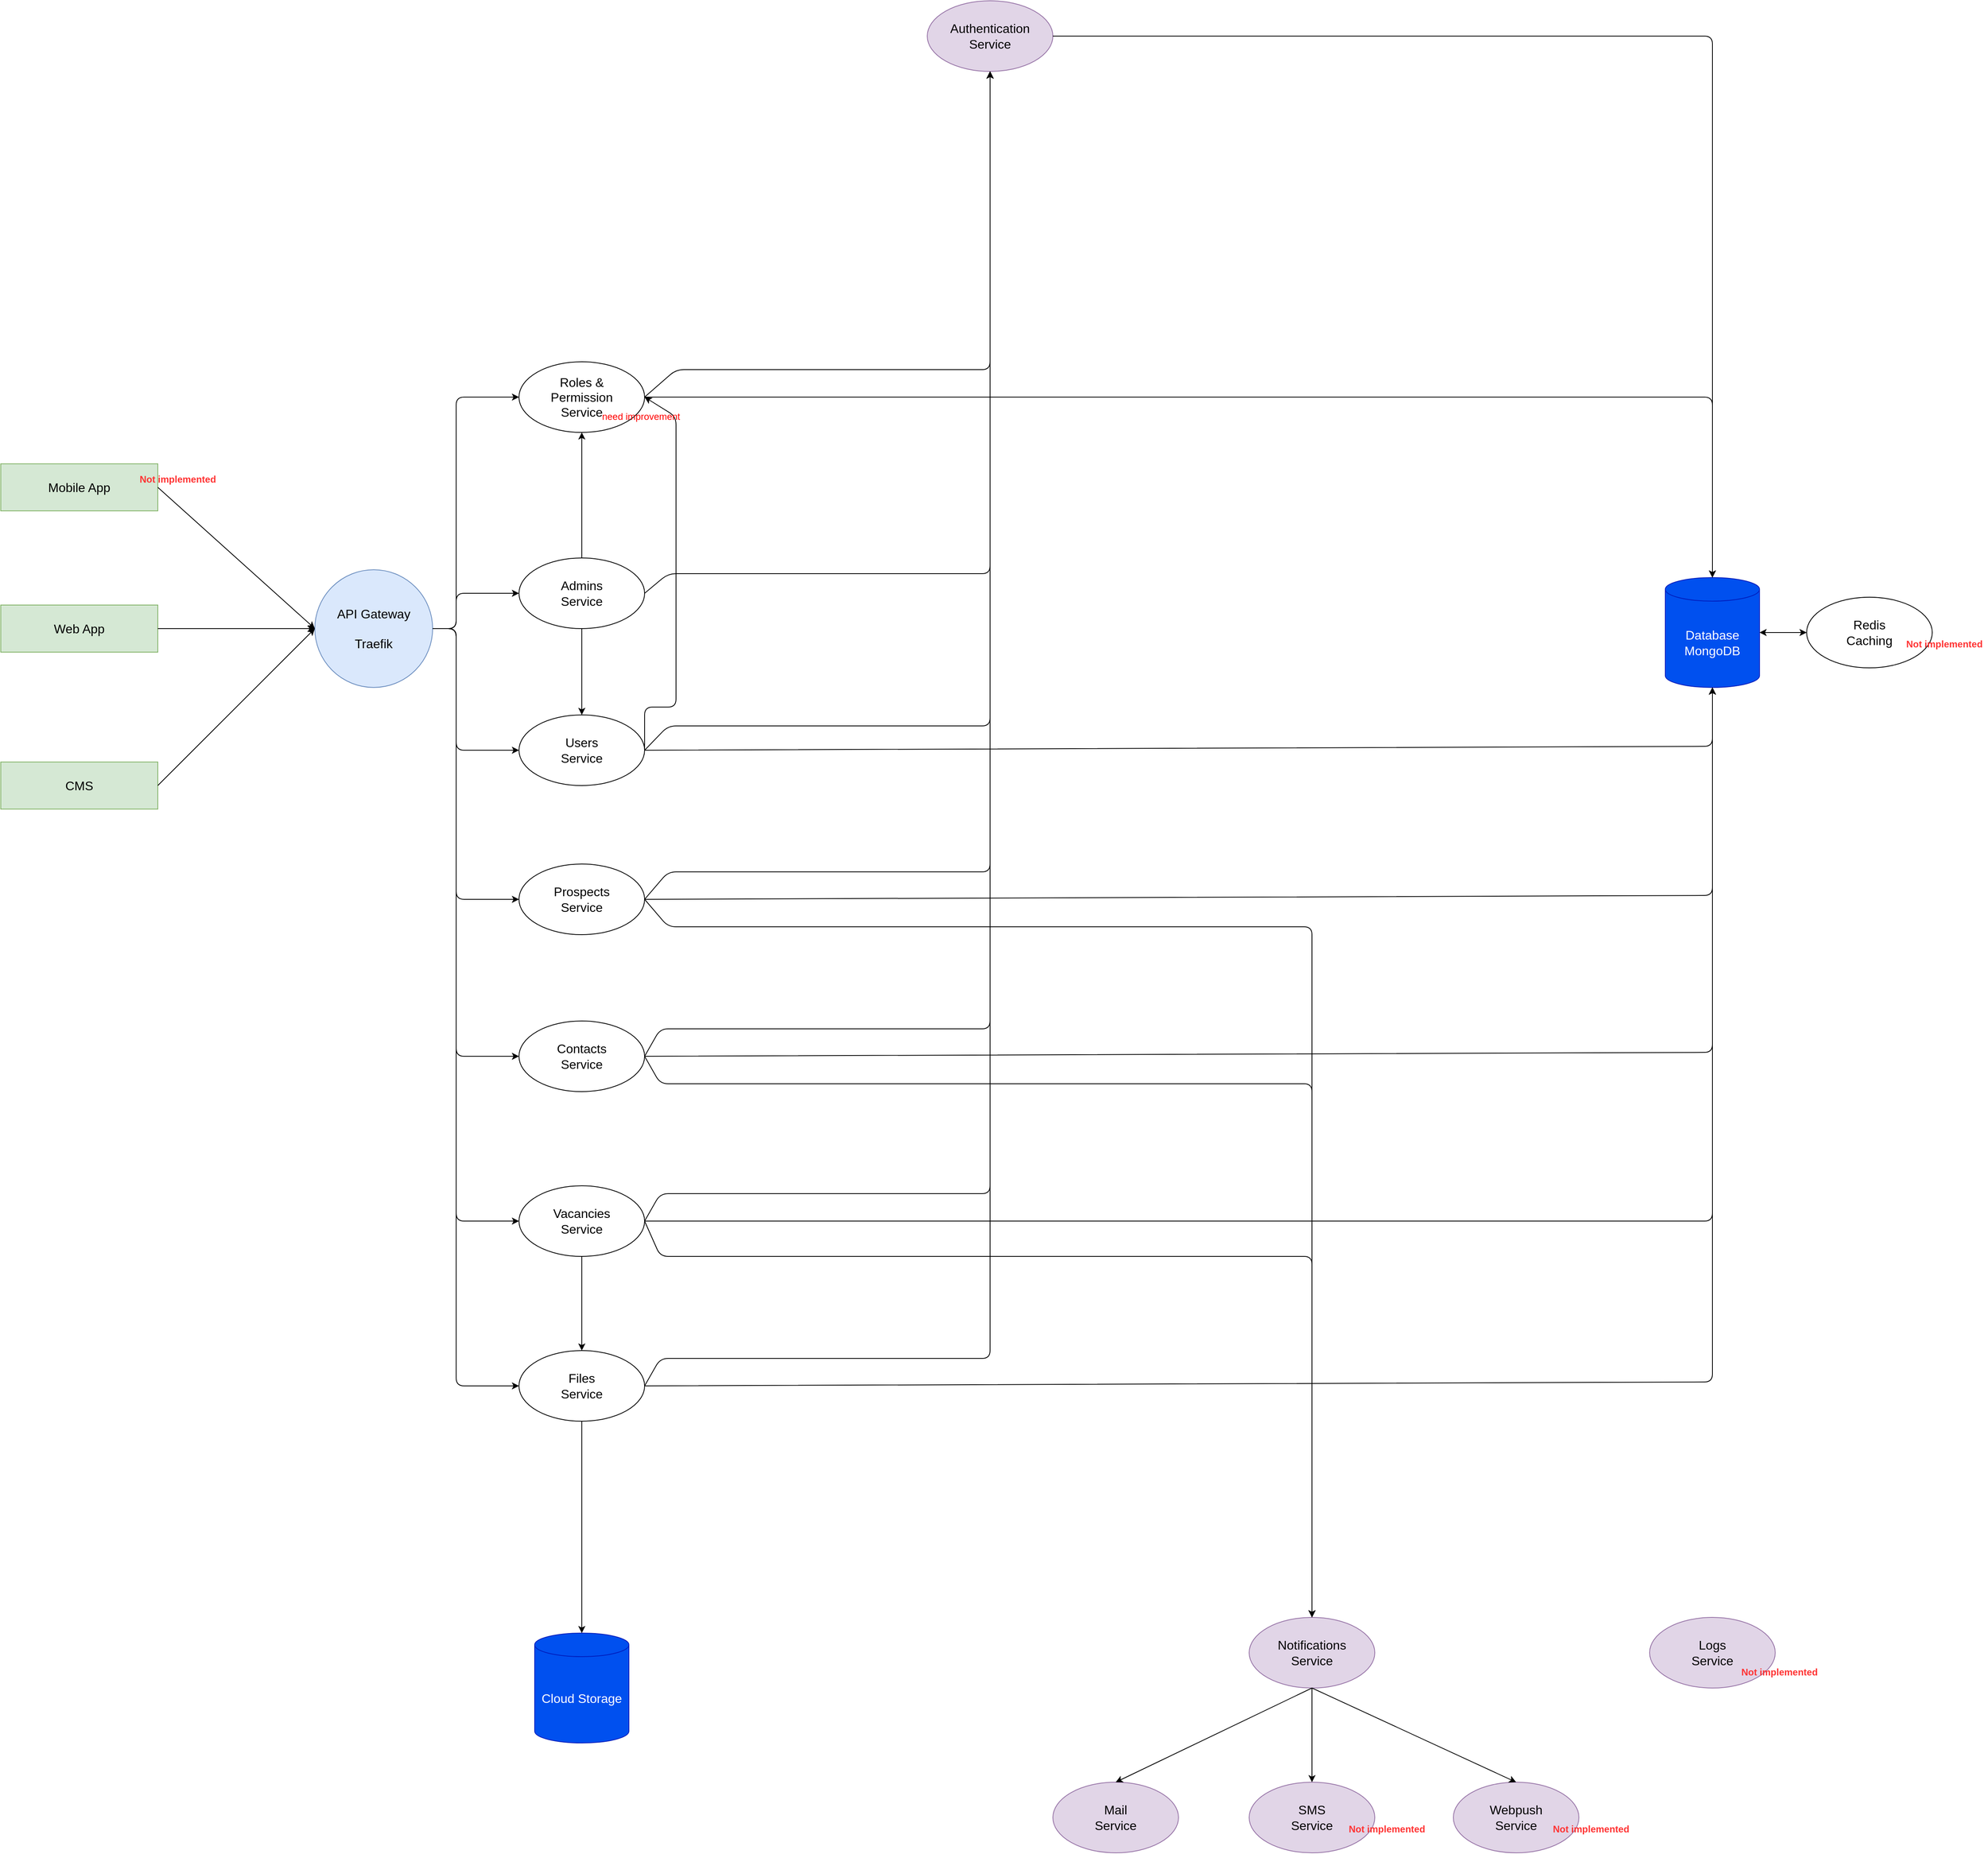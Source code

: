 <mxfile version="14.4.3" type="github">
  <diagram id="5n-Q9Km4UJieLNkVHSz2" name="Page-1">
    <mxGraphModel dx="2480" dy="1314" grid="1" gridSize="10" guides="1" tooltips="1" connect="1" arrows="1" fold="1" page="1" pageScale="1" pageWidth="3300" pageHeight="2339" math="0" shadow="0">
      <root>
        <mxCell id="0" />
        <mxCell id="1" parent="0" />
        <mxCell id="XPhgFUxSdgJl5mHS8CTc-155" value="&lt;font style=&quot;font-size: 16px;&quot;&gt;Web App&lt;/font&gt;" style="rounded=0;whiteSpace=wrap;html=1;fillColor=#d5e8d4;strokeColor=#82b366;fontSize=16;" parent="1" vertex="1">
          <mxGeometry x="100" y="930" width="200" height="60" as="geometry" />
        </mxCell>
        <mxCell id="XPhgFUxSdgJl5mHS8CTc-156" value="&lt;font style=&quot;font-size: 16px;&quot;&gt;CMS&lt;/font&gt;" style="rounded=0;whiteSpace=wrap;html=1;fillColor=#d5e8d4;strokeColor=#82b366;fontSize=16;" parent="1" vertex="1">
          <mxGeometry x="100" y="1130" width="200" height="60" as="geometry" />
        </mxCell>
        <mxCell id="XPhgFUxSdgJl5mHS8CTc-159" value="&lt;font style=&quot;font-size: 16px;&quot;&gt;API Gateway&lt;br style=&quot;font-size: 16px;&quot;&gt;&lt;br style=&quot;font-size: 16px;&quot;&gt;Traefik&lt;/font&gt;" style="ellipse;whiteSpace=wrap;html=1;aspect=fixed;fillColor=#dae8fc;strokeColor=#6c8ebf;fontSize=16;" parent="1" vertex="1">
          <mxGeometry x="500" y="885" width="150" height="150" as="geometry" />
        </mxCell>
        <mxCell id="XPhgFUxSdgJl5mHS8CTc-161" value="" style="endArrow=classic;startArrow=none;html=1;exitX=1;exitY=0.5;exitDx=0;exitDy=0;entryX=0;entryY=0.5;entryDx=0;entryDy=0;fontSize=16;startFill=0;" parent="1" source="XPhgFUxSdgJl5mHS8CTc-156" target="XPhgFUxSdgJl5mHS8CTc-159" edge="1">
          <mxGeometry width="50" height="50" relative="1" as="geometry">
            <mxPoint x="600" y="1110" as="sourcePoint" />
            <mxPoint x="650" y="1060" as="targetPoint" />
          </mxGeometry>
        </mxCell>
        <mxCell id="XPhgFUxSdgJl5mHS8CTc-162" value="" style="endArrow=classic;startArrow=none;html=1;exitX=1;exitY=0.5;exitDx=0;exitDy=0;entryX=0;entryY=0.5;entryDx=0;entryDy=0;fontSize=16;startFill=0;" parent="1" source="XPhgFUxSdgJl5mHS8CTc-155" target="XPhgFUxSdgJl5mHS8CTc-159" edge="1">
          <mxGeometry width="50" height="50" relative="1" as="geometry">
            <mxPoint x="600" y="1110" as="sourcePoint" />
            <mxPoint x="530" y="920" as="targetPoint" />
          </mxGeometry>
        </mxCell>
        <mxCell id="XPhgFUxSdgJl5mHS8CTc-163" value="&lt;font style=&quot;font-size: 16px;&quot;&gt;Database&lt;br style=&quot;font-size: 16px;&quot;&gt;MongoDB&lt;/font&gt;" style="shape=cylinder3;whiteSpace=wrap;html=1;boundedLbl=1;backgroundOutline=1;size=15;fillColor=#0050ef;strokeColor=#001DBC;fontColor=#ffffff;fontSize=16;" parent="1" vertex="1">
          <mxGeometry x="2220" y="895" width="120" height="140" as="geometry" />
        </mxCell>
        <mxCell id="XPhgFUxSdgJl5mHS8CTc-166" value="&lt;font style=&quot;font-size: 16px;&quot;&gt;Authentication&lt;br style=&quot;font-size: 16px;&quot;&gt;Service&lt;/font&gt;" style="ellipse;whiteSpace=wrap;html=1;fillColor=#e1d5e7;strokeColor=#9673a6;fontSize=16;" parent="1" vertex="1">
          <mxGeometry x="1280" y="160" width="160" height="90" as="geometry" />
        </mxCell>
        <mxCell id="XPhgFUxSdgJl5mHS8CTc-167" value="&lt;font style=&quot;font-size: 16px;&quot;&gt;Prospects&lt;br style=&quot;font-size: 16px;&quot;&gt;Service&lt;/font&gt;" style="ellipse;whiteSpace=wrap;html=1;fontSize=16;" parent="1" vertex="1">
          <mxGeometry x="760" y="1260" width="160" height="90" as="geometry" />
        </mxCell>
        <mxCell id="XPhgFUxSdgJl5mHS8CTc-168" value="" style="endArrow=classic;startArrow=none;html=1;entryX=0;entryY=0.5;entryDx=0;entryDy=0;exitX=1;exitY=0.5;exitDx=0;exitDy=0;fontSize=16;startFill=0;" parent="1" source="XPhgFUxSdgJl5mHS8CTc-159" target="XPhgFUxSdgJl5mHS8CTc-167" edge="1">
          <mxGeometry width="50" height="50" relative="1" as="geometry">
            <mxPoint x="650" y="1270" as="sourcePoint" />
            <mxPoint x="700" y="1220" as="targetPoint" />
            <Array as="points">
              <mxPoint x="680" y="960" />
              <mxPoint x="680" y="1305" />
            </Array>
          </mxGeometry>
        </mxCell>
        <mxCell id="XPhgFUxSdgJl5mHS8CTc-170" value="" style="endArrow=classic;startArrow=none;html=1;exitX=1;exitY=0.5;exitDx=0;exitDy=0;entryX=0.5;entryY=1;entryDx=0;entryDy=0;fontSize=16;startFill=0;" parent="1" source="XPhgFUxSdgJl5mHS8CTc-167" target="XPhgFUxSdgJl5mHS8CTc-166" edge="1">
          <mxGeometry width="50" height="50" relative="1" as="geometry">
            <mxPoint x="1190" y="980" as="sourcePoint" />
            <mxPoint x="1240" y="930" as="targetPoint" />
            <Array as="points">
              <mxPoint x="950" y="1270" />
              <mxPoint x="1360" y="1270" />
            </Array>
          </mxGeometry>
        </mxCell>
        <mxCell id="XPhgFUxSdgJl5mHS8CTc-171" value="" style="endArrow=classic;startArrow=none;html=1;exitX=1;exitY=0.5;exitDx=0;exitDy=0;entryX=0.5;entryY=1;entryDx=0;entryDy=0;entryPerimeter=0;fontSize=16;startFill=0;" parent="1" source="XPhgFUxSdgJl5mHS8CTc-167" target="XPhgFUxSdgJl5mHS8CTc-163" edge="1">
          <mxGeometry width="50" height="50" relative="1" as="geometry">
            <mxPoint x="1210" y="1000" as="sourcePoint" />
            <mxPoint x="1260" y="950" as="targetPoint" />
            <Array as="points">
              <mxPoint x="2280" y="1300" />
            </Array>
          </mxGeometry>
        </mxCell>
        <mxCell id="XPhgFUxSdgJl5mHS8CTc-173" value="&lt;font style=&quot;font-size: 16px;&quot;&gt;Notifications&lt;br style=&quot;font-size: 16px;&quot;&gt;Service&lt;/font&gt;" style="ellipse;whiteSpace=wrap;html=1;fillColor=#e1d5e7;strokeColor=#9673a6;fontSize=16;" parent="1" vertex="1">
          <mxGeometry x="1690" y="2220" width="160" height="90" as="geometry" />
        </mxCell>
        <mxCell id="XPhgFUxSdgJl5mHS8CTc-174" value="" style="endArrow=classic;html=1;exitX=1;exitY=0.5;exitDx=0;exitDy=0;entryX=0.5;entryY=0;entryDx=0;entryDy=0;fontSize=16;" parent="1" source="XPhgFUxSdgJl5mHS8CTc-167" target="XPhgFUxSdgJl5mHS8CTc-173" edge="1">
          <mxGeometry width="50" height="50" relative="1" as="geometry">
            <mxPoint x="1040" y="1410" as="sourcePoint" />
            <mxPoint x="1090" y="1360" as="targetPoint" />
            <Array as="points">
              <mxPoint x="950" y="1340" />
              <mxPoint x="1770" y="1340" />
            </Array>
          </mxGeometry>
        </mxCell>
        <mxCell id="XPhgFUxSdgJl5mHS8CTc-175" value="&lt;font style=&quot;font-size: 16px;&quot;&gt;Mail&lt;br style=&quot;font-size: 16px;&quot;&gt;Service&lt;/font&gt;" style="ellipse;whiteSpace=wrap;html=1;fillColor=#e1d5e7;strokeColor=#9673a6;fontSize=16;" parent="1" vertex="1">
          <mxGeometry x="1440" y="2430" width="160" height="90" as="geometry" />
        </mxCell>
        <mxCell id="XPhgFUxSdgJl5mHS8CTc-176" value="&lt;font style=&quot;font-size: 16px;&quot;&gt;SMS&lt;br style=&quot;font-size: 16px;&quot;&gt;Service&lt;/font&gt;" style="ellipse;whiteSpace=wrap;html=1;fillColor=#e1d5e7;strokeColor=#9673a6;fontSize=16;" parent="1" vertex="1">
          <mxGeometry x="1690" y="2430" width="160" height="90" as="geometry" />
        </mxCell>
        <mxCell id="XPhgFUxSdgJl5mHS8CTc-177" value="&lt;font style=&quot;font-size: 16px;&quot;&gt;Webpush&lt;br style=&quot;font-size: 16px;&quot;&gt;Service&lt;/font&gt;" style="ellipse;whiteSpace=wrap;html=1;fillColor=#e1d5e7;strokeColor=#9673a6;fontSize=16;" parent="1" vertex="1">
          <mxGeometry x="1950" y="2430" width="160" height="90" as="geometry" />
        </mxCell>
        <mxCell id="XPhgFUxSdgJl5mHS8CTc-178" value="" style="endArrow=classic;html=1;exitX=0.5;exitY=1;exitDx=0;exitDy=0;entryX=0.5;entryY=0;entryDx=0;entryDy=0;fontSize=16;" parent="1" source="XPhgFUxSdgJl5mHS8CTc-173" target="XPhgFUxSdgJl5mHS8CTc-175" edge="1">
          <mxGeometry width="50" height="50" relative="1" as="geometry">
            <mxPoint x="1190" y="2160" as="sourcePoint" />
            <mxPoint x="1240" y="2110" as="targetPoint" />
          </mxGeometry>
        </mxCell>
        <mxCell id="XPhgFUxSdgJl5mHS8CTc-179" value="" style="endArrow=classic;html=1;entryX=0.5;entryY=0;entryDx=0;entryDy=0;exitX=0.5;exitY=1;exitDx=0;exitDy=0;fontSize=16;" parent="1" source="XPhgFUxSdgJl5mHS8CTc-173" target="XPhgFUxSdgJl5mHS8CTc-176" edge="1">
          <mxGeometry width="50" height="50" relative="1" as="geometry">
            <mxPoint x="1560" y="2170" as="sourcePoint" />
            <mxPoint x="1110" y="2210" as="targetPoint" />
          </mxGeometry>
        </mxCell>
        <mxCell id="XPhgFUxSdgJl5mHS8CTc-180" value="" style="endArrow=classic;html=1;exitX=0.5;exitY=1;exitDx=0;exitDy=0;entryX=0.5;entryY=0;entryDx=0;entryDy=0;fontSize=16;" parent="1" source="XPhgFUxSdgJl5mHS8CTc-173" target="XPhgFUxSdgJl5mHS8CTc-177" edge="1">
          <mxGeometry width="50" height="50" relative="1" as="geometry">
            <mxPoint x="1630" y="2160" as="sourcePoint" />
            <mxPoint x="1680" y="2110" as="targetPoint" />
          </mxGeometry>
        </mxCell>
        <mxCell id="XPhgFUxSdgJl5mHS8CTc-182" value="&lt;font style=&quot;font-size: 16px;&quot;&gt;Contacts&lt;br style=&quot;font-size: 16px;&quot;&gt;Service&lt;/font&gt;" style="ellipse;whiteSpace=wrap;html=1;fontSize=16;" parent="1" vertex="1">
          <mxGeometry x="760" y="1460" width="160" height="90" as="geometry" />
        </mxCell>
        <mxCell id="XPhgFUxSdgJl5mHS8CTc-183" value="&lt;font style=&quot;font-size: 16px;&quot;&gt;Mobile App&lt;br style=&quot;font-size: 16px;&quot;&gt;&lt;/font&gt;" style="rounded=0;whiteSpace=wrap;html=1;fillColor=#d5e8d4;strokeColor=#82b366;fontSize=16;" parent="1" vertex="1">
          <mxGeometry x="100" y="750" width="200" height="60" as="geometry" />
        </mxCell>
        <mxCell id="XPhgFUxSdgJl5mHS8CTc-184" value="" style="endArrow=classic;startArrow=none;html=1;exitX=1;exitY=0.5;exitDx=0;exitDy=0;entryX=0;entryY=0.5;entryDx=0;entryDy=0;fontSize=16;startFill=0;" parent="1" source="XPhgFUxSdgJl5mHS8CTc-183" target="XPhgFUxSdgJl5mHS8CTc-159" edge="1">
          <mxGeometry width="50" height="50" relative="1" as="geometry">
            <mxPoint x="790" y="1050" as="sourcePoint" />
            <mxPoint x="500" y="960" as="targetPoint" />
          </mxGeometry>
        </mxCell>
        <mxCell id="XPhgFUxSdgJl5mHS8CTc-190" value="" style="endArrow=classic;startArrow=none;html=1;entryX=0;entryY=0.5;entryDx=0;entryDy=0;exitX=1;exitY=0.5;exitDx=0;exitDy=0;fontSize=16;startFill=0;" parent="1" source="XPhgFUxSdgJl5mHS8CTc-159" target="XPhgFUxSdgJl5mHS8CTc-182" edge="1">
          <mxGeometry width="50" height="50" relative="1" as="geometry">
            <mxPoint x="660" y="970" as="sourcePoint" />
            <mxPoint x="1090" y="1150" as="targetPoint" />
            <Array as="points">
              <mxPoint x="680" y="960" />
              <mxPoint x="680" y="1505" />
            </Array>
          </mxGeometry>
        </mxCell>
        <mxCell id="XPhgFUxSdgJl5mHS8CTc-191" value="" style="endArrow=classic;startArrow=none;html=1;exitX=1;exitY=0.5;exitDx=0;exitDy=0;entryX=0.5;entryY=1;entryDx=0;entryDy=0;entryPerimeter=0;fontSize=16;startFill=0;" parent="1" source="XPhgFUxSdgJl5mHS8CTc-182" target="XPhgFUxSdgJl5mHS8CTc-163" edge="1">
          <mxGeometry width="50" height="50" relative="1" as="geometry">
            <mxPoint x="940" y="1160" as="sourcePoint" />
            <mxPoint x="990" y="1110" as="targetPoint" />
            <Array as="points">
              <mxPoint x="2280" y="1500" />
            </Array>
          </mxGeometry>
        </mxCell>
        <mxCell id="XPhgFUxSdgJl5mHS8CTc-192" value="" style="endArrow=classic;startArrow=none;html=1;entryX=0.5;entryY=1;entryDx=0;entryDy=0;exitX=1;exitY=0.5;exitDx=0;exitDy=0;fontSize=16;startFill=0;" parent="1" source="XPhgFUxSdgJl5mHS8CTc-182" target="XPhgFUxSdgJl5mHS8CTc-166" edge="1">
          <mxGeometry width="50" height="50" relative="1" as="geometry">
            <mxPoint x="330" y="1340" as="sourcePoint" />
            <mxPoint x="980" y="810" as="targetPoint" />
            <Array as="points">
              <mxPoint x="940" y="1470" />
              <mxPoint x="1360" y="1470" />
            </Array>
          </mxGeometry>
        </mxCell>
        <mxCell id="XPhgFUxSdgJl5mHS8CTc-193" value="" style="endArrow=classic;html=1;exitX=1;exitY=0.5;exitDx=0;exitDy=0;entryX=0.5;entryY=0;entryDx=0;entryDy=0;fontSize=16;" parent="1" source="XPhgFUxSdgJl5mHS8CTc-182" target="XPhgFUxSdgJl5mHS8CTc-173" edge="1">
          <mxGeometry width="50" height="50" relative="1" as="geometry">
            <mxPoint x="1040" y="1260" as="sourcePoint" />
            <mxPoint x="1090" y="1210" as="targetPoint" />
            <Array as="points">
              <mxPoint x="940" y="1540" />
              <mxPoint x="1770" y="1540" />
            </Array>
          </mxGeometry>
        </mxCell>
        <mxCell id="nYNfWfQpq2BYYP_-CXCS-1" value="&lt;font style=&quot;font-size: 16px&quot;&gt;Roles &amp;amp;&lt;br&gt;Permission&lt;br style=&quot;font-size: 16px&quot;&gt;Service&lt;/font&gt;" style="ellipse;whiteSpace=wrap;html=1;fontSize=16;" parent="1" vertex="1">
          <mxGeometry x="760" y="620" width="160" height="90" as="geometry" />
        </mxCell>
        <mxCell id="o5t345xqh6htoi6Q9Kq--1" value="&lt;font style=&quot;font-size: 16px&quot;&gt;Admins&lt;br style=&quot;font-size: 16px&quot;&gt;Service&lt;/font&gt;" style="ellipse;whiteSpace=wrap;html=1;fontSize=16;" parent="1" vertex="1">
          <mxGeometry x="760" y="870" width="160" height="90" as="geometry" />
        </mxCell>
        <mxCell id="o5t345xqh6htoi6Q9Kq--2" value="&lt;font style=&quot;font-size: 16px&quot;&gt;Users&lt;br style=&quot;font-size: 16px&quot;&gt;Service&lt;/font&gt;" style="ellipse;whiteSpace=wrap;html=1;fontSize=16;" parent="1" vertex="1">
          <mxGeometry x="760" y="1070" width="160" height="90" as="geometry" />
        </mxCell>
        <mxCell id="o5t345xqh6htoi6Q9Kq--4" value="" style="endArrow=classic;html=1;exitX=0.5;exitY=1;exitDx=0;exitDy=0;entryX=0.5;entryY=0;entryDx=0;entryDy=0;" parent="1" source="o5t345xqh6htoi6Q9Kq--1" target="o5t345xqh6htoi6Q9Kq--2" edge="1">
          <mxGeometry width="50" height="50" relative="1" as="geometry">
            <mxPoint x="1420" y="1190" as="sourcePoint" />
            <mxPoint x="1470" y="1140" as="targetPoint" />
          </mxGeometry>
        </mxCell>
        <mxCell id="o5t345xqh6htoi6Q9Kq--5" value="" style="endArrow=classic;startArrow=none;html=1;entryX=0.5;entryY=1;entryDx=0;entryDy=0;entryPerimeter=0;exitX=1;exitY=0.5;exitDx=0;exitDy=0;startFill=0;" parent="1" source="o5t345xqh6htoi6Q9Kq--2" target="XPhgFUxSdgJl5mHS8CTc-163" edge="1">
          <mxGeometry width="50" height="50" relative="1" as="geometry">
            <mxPoint x="1880" y="1310" as="sourcePoint" />
            <mxPoint x="1470" y="1140" as="targetPoint" />
            <Array as="points">
              <mxPoint x="2280" y="1110" />
            </Array>
          </mxGeometry>
        </mxCell>
        <mxCell id="o5t345xqh6htoi6Q9Kq--6" value="" style="endArrow=classic;startArrow=none;html=1;exitX=1;exitY=0.5;exitDx=0;exitDy=0;entryX=0;entryY=0.5;entryDx=0;entryDy=0;startFill=0;" parent="1" source="XPhgFUxSdgJl5mHS8CTc-159" target="o5t345xqh6htoi6Q9Kq--1" edge="1">
          <mxGeometry width="50" height="50" relative="1" as="geometry">
            <mxPoint x="1460" y="1160" as="sourcePoint" />
            <mxPoint x="1510" y="1110" as="targetPoint" />
            <Array as="points">
              <mxPoint x="680" y="960" />
              <mxPoint x="680" y="915" />
            </Array>
          </mxGeometry>
        </mxCell>
        <mxCell id="o5t345xqh6htoi6Q9Kq--8" value="" style="endArrow=classic;startArrow=none;html=1;exitX=1;exitY=0.5;exitDx=0;exitDy=0;entryX=0;entryY=0.5;entryDx=0;entryDy=0;startFill=0;" parent="1" source="XPhgFUxSdgJl5mHS8CTc-159" target="o5t345xqh6htoi6Q9Kq--2" edge="1">
          <mxGeometry width="50" height="50" relative="1" as="geometry">
            <mxPoint x="1030" y="1170" as="sourcePoint" />
            <mxPoint x="1080" y="1120" as="targetPoint" />
            <Array as="points">
              <mxPoint x="680" y="960" />
              <mxPoint x="680" y="1115" />
            </Array>
          </mxGeometry>
        </mxCell>
        <mxCell id="o5t345xqh6htoi6Q9Kq--13" value="&lt;b&gt;&lt;font color=&quot;#ff3333&quot;&gt;Not implemented&lt;/font&gt;&lt;/b&gt;" style="text;html=1;align=center;verticalAlign=middle;resizable=0;points=[];autosize=1;" parent="1" vertex="1">
          <mxGeometry x="1810" y="2480" width="110" height="20" as="geometry" />
        </mxCell>
        <mxCell id="o5t345xqh6htoi6Q9Kq--14" value="&lt;b&gt;&lt;font color=&quot;#ff3333&quot;&gt;Not implemented&lt;/font&gt;&lt;/b&gt;" style="text;html=1;align=center;verticalAlign=middle;resizable=0;points=[];autosize=1;" parent="1" vertex="1">
          <mxGeometry x="2070" y="2480" width="110" height="20" as="geometry" />
        </mxCell>
        <mxCell id="o5t345xqh6htoi6Q9Kq--16" value="&lt;b&gt;&lt;font color=&quot;#ff3333&quot;&gt;Not implemented&lt;/font&gt;&lt;/b&gt;" style="text;html=1;align=center;verticalAlign=middle;resizable=0;points=[];autosize=1;" parent="1" vertex="1">
          <mxGeometry x="270" y="760" width="110" height="20" as="geometry" />
        </mxCell>
        <mxCell id="o5t345xqh6htoi6Q9Kq--19" value="Redis&lt;br&gt;Caching" style="ellipse;whiteSpace=wrap;html=1;fontSize=16;" parent="1" vertex="1">
          <mxGeometry x="2400" y="920" width="160" height="90" as="geometry" />
        </mxCell>
        <mxCell id="o5t345xqh6htoi6Q9Kq--20" value="" style="endArrow=classic;startArrow=classic;html=1;exitX=1;exitY=0.5;exitDx=0;exitDy=0;exitPerimeter=0;entryX=0;entryY=0.5;entryDx=0;entryDy=0;" parent="1" source="XPhgFUxSdgJl5mHS8CTc-163" target="o5t345xqh6htoi6Q9Kq--19" edge="1">
          <mxGeometry width="50" height="50" relative="1" as="geometry">
            <mxPoint x="2520" y="950" as="sourcePoint" />
            <mxPoint x="2570" y="900" as="targetPoint" />
          </mxGeometry>
        </mxCell>
        <mxCell id="o5t345xqh6htoi6Q9Kq--21" value="&lt;b&gt;&lt;font color=&quot;#ff3333&quot;&gt;Not implemented&lt;/font&gt;&lt;/b&gt;" style="text;html=1;align=center;verticalAlign=middle;resizable=0;points=[];autosize=1;" parent="1" vertex="1">
          <mxGeometry x="2520" y="970" width="110" height="20" as="geometry" />
        </mxCell>
        <mxCell id="BdWQ3dxMOT-940gH8wM--1" value="" style="endArrow=classic;startArrow=none;html=1;startFill=0;exitX=0.5;exitY=0;exitDx=0;exitDy=0;" parent="1" source="o5t345xqh6htoi6Q9Kq--1" edge="1">
          <mxGeometry width="50" height="50" relative="1" as="geometry">
            <mxPoint x="920" y="910" as="sourcePoint" />
            <mxPoint x="840" y="710" as="targetPoint" />
            <Array as="points">
              <mxPoint x="840" y="770" />
            </Array>
          </mxGeometry>
        </mxCell>
        <mxCell id="BdWQ3dxMOT-940gH8wM--2" value="" style="endArrow=classic;startArrow=none;html=1;exitX=1;exitY=0.5;exitDx=0;exitDy=0;startFill=0;entryX=1;entryY=0.5;entryDx=0;entryDy=0;" parent="1" source="o5t345xqh6htoi6Q9Kq--2" target="nYNfWfQpq2BYYP_-CXCS-1" edge="1">
          <mxGeometry width="50" height="50" relative="1" as="geometry">
            <mxPoint x="1340" y="730" as="sourcePoint" />
            <mxPoint x="1280" y="310" as="targetPoint" />
            <Array as="points">
              <mxPoint x="920" y="1060" />
              <mxPoint x="960" y="1060" />
              <mxPoint x="960" y="690" />
            </Array>
          </mxGeometry>
        </mxCell>
        <mxCell id="HyhClN3A_PucgApUfUjN-1" value="" style="endArrow=classic;html=1;exitX=1;exitY=0.5;exitDx=0;exitDy=0;entryX=0.5;entryY=1;entryDx=0;entryDy=0;startArrow=none;startFill=0;" parent="1" source="o5t345xqh6htoi6Q9Kq--2" target="XPhgFUxSdgJl5mHS8CTc-166" edge="1">
          <mxGeometry width="50" height="50" relative="1" as="geometry">
            <mxPoint x="1120" y="960" as="sourcePoint" />
            <mxPoint x="1170" y="910" as="targetPoint" />
            <Array as="points">
              <mxPoint x="950" y="1084" />
              <mxPoint x="1360" y="1084" />
            </Array>
          </mxGeometry>
        </mxCell>
        <mxCell id="tQ3KvmpyxeiGOm2Mb360-1" value="" style="endArrow=classic;html=1;exitX=1;exitY=0.5;exitDx=0;exitDy=0;entryX=0.5;entryY=0;entryDx=0;entryDy=0;entryPerimeter=0;" parent="1" source="XPhgFUxSdgJl5mHS8CTc-166" target="XPhgFUxSdgJl5mHS8CTc-163" edge="1">
          <mxGeometry width="50" height="50" relative="1" as="geometry">
            <mxPoint x="1890" y="700" as="sourcePoint" />
            <mxPoint x="1940" y="650" as="targetPoint" />
            <Array as="points">
              <mxPoint x="2280" y="205" />
            </Array>
          </mxGeometry>
        </mxCell>
        <mxCell id="bIBT-U9pfjOBtdSe517i-1" value="" style="endArrow=classic;html=1;exitX=1;exitY=0.5;exitDx=0;exitDy=0;entryX=0.5;entryY=1;entryDx=0;entryDy=0;" parent="1" source="nYNfWfQpq2BYYP_-CXCS-1" target="XPhgFUxSdgJl5mHS8CTc-166" edge="1">
          <mxGeometry width="50" height="50" relative="1" as="geometry">
            <mxPoint x="1450" y="520" as="sourcePoint" />
            <mxPoint x="1300" y="620" as="targetPoint" />
            <Array as="points">
              <mxPoint x="960" y="630" />
              <mxPoint x="1360" y="630" />
            </Array>
          </mxGeometry>
        </mxCell>
        <mxCell id="bIBT-U9pfjOBtdSe517i-2" value="" style="endArrow=classic;html=1;exitX=1;exitY=0.5;exitDx=0;exitDy=0;entryX=0.5;entryY=0;entryDx=0;entryDy=0;entryPerimeter=0;" parent="1" source="nYNfWfQpq2BYYP_-CXCS-1" target="XPhgFUxSdgJl5mHS8CTc-163" edge="1">
          <mxGeometry width="50" height="50" relative="1" as="geometry">
            <mxPoint x="1690" y="600" as="sourcePoint" />
            <mxPoint x="1740" y="550" as="targetPoint" />
            <Array as="points">
              <mxPoint x="2280" y="665" />
            </Array>
          </mxGeometry>
        </mxCell>
        <mxCell id="kFsV82erfkTMYHf6IbA2-1" value="" style="endArrow=classic;html=1;exitX=1;exitY=0.5;exitDx=0;exitDy=0;entryX=0.5;entryY=1;entryDx=0;entryDy=0;" parent="1" source="o5t345xqh6htoi6Q9Kq--1" target="XPhgFUxSdgJl5mHS8CTc-166" edge="1">
          <mxGeometry width="50" height="50" relative="1" as="geometry">
            <mxPoint x="1420" y="980" as="sourcePoint" />
            <mxPoint x="1470" y="930" as="targetPoint" />
            <Array as="points">
              <mxPoint x="950" y="890" />
              <mxPoint x="1050" y="890" />
              <mxPoint x="1360" y="890" />
            </Array>
          </mxGeometry>
        </mxCell>
        <mxCell id="g_RRyhpu5wVXLo7TT_2d-1" value="&lt;font style=&quot;font-size: 16px&quot;&gt;Logs&lt;br style=&quot;font-size: 16px&quot;&gt;Service&lt;/font&gt;" style="ellipse;whiteSpace=wrap;html=1;fillColor=#e1d5e7;strokeColor=#9673a6;fontSize=16;" parent="1" vertex="1">
          <mxGeometry x="2200" y="2220" width="160" height="90" as="geometry" />
        </mxCell>
        <mxCell id="g_RRyhpu5wVXLo7TT_2d-2" value="&lt;b&gt;&lt;font color=&quot;#ff3333&quot;&gt;Not implemented&lt;/font&gt;&lt;/b&gt;" style="text;html=1;align=center;verticalAlign=middle;resizable=0;points=[];autosize=1;" parent="1" vertex="1">
          <mxGeometry x="2310" y="2280" width="110" height="20" as="geometry" />
        </mxCell>
        <mxCell id="Y88JBLWLOa9Egrb2abIy-1" value="&lt;font color=&quot;#ff0000&quot;&gt;need improvement&lt;/font&gt;" style="text;html=1;align=center;verticalAlign=middle;resizable=0;points=[];autosize=1;" parent="1" vertex="1">
          <mxGeometry x="860" y="680" width="110" height="20" as="geometry" />
        </mxCell>
        <mxCell id="viHQmFYoZ_EekoUSks6P-1" value="" style="endArrow=classic;html=1;exitX=1;exitY=0.5;exitDx=0;exitDy=0;entryX=0;entryY=0.5;entryDx=0;entryDy=0;" parent="1" source="XPhgFUxSdgJl5mHS8CTc-159" target="nYNfWfQpq2BYYP_-CXCS-1" edge="1">
          <mxGeometry width="50" height="50" relative="1" as="geometry">
            <mxPoint x="1060" y="890" as="sourcePoint" />
            <mxPoint x="1110" y="840" as="targetPoint" />
            <Array as="points">
              <mxPoint x="680" y="960" />
              <mxPoint x="680" y="665" />
            </Array>
          </mxGeometry>
        </mxCell>
        <mxCell id="vNHtID1zLXJtWvmVe05r-1" value="Vacancies&lt;br&gt;Service" style="ellipse;whiteSpace=wrap;html=1;fontSize=16;" vertex="1" parent="1">
          <mxGeometry x="760" y="1670" width="160" height="90" as="geometry" />
        </mxCell>
        <mxCell id="vNHtID1zLXJtWvmVe05r-2" value="" style="endArrow=classic;startArrow=none;html=1;entryX=0;entryY=0.5;entryDx=0;entryDy=0;exitX=1;exitY=0.5;exitDx=0;exitDy=0;fontSize=16;startFill=0;" edge="1" parent="1" source="XPhgFUxSdgJl5mHS8CTc-159" target="vNHtID1zLXJtWvmVe05r-1">
          <mxGeometry width="50" height="50" relative="1" as="geometry">
            <mxPoint x="660" y="970" as="sourcePoint" />
            <mxPoint x="770" y="1515" as="targetPoint" />
            <Array as="points">
              <mxPoint x="680" y="960" />
              <mxPoint x="680" y="1715" />
            </Array>
          </mxGeometry>
        </mxCell>
        <mxCell id="vNHtID1zLXJtWvmVe05r-3" value="" style="endArrow=classic;startArrow=none;html=1;exitX=1;exitY=0.5;exitDx=0;exitDy=0;fontSize=16;startFill=0;entryX=0.5;entryY=1;entryDx=0;entryDy=0;entryPerimeter=0;" edge="1" parent="1" source="vNHtID1zLXJtWvmVe05r-1" target="XPhgFUxSdgJl5mHS8CTc-163">
          <mxGeometry width="50" height="50" relative="1" as="geometry">
            <mxPoint x="930" y="1515" as="sourcePoint" />
            <mxPoint x="2290" y="1030" as="targetPoint" />
            <Array as="points">
              <mxPoint x="2280" y="1715" />
            </Array>
          </mxGeometry>
        </mxCell>
        <mxCell id="vNHtID1zLXJtWvmVe05r-4" value="" style="endArrow=classic;startArrow=none;html=1;entryX=0.5;entryY=1;entryDx=0;entryDy=0;fontSize=16;startFill=0;exitX=1;exitY=0.5;exitDx=0;exitDy=0;" edge="1" parent="1" source="vNHtID1zLXJtWvmVe05r-1" target="XPhgFUxSdgJl5mHS8CTc-166">
          <mxGeometry width="50" height="50" relative="1" as="geometry">
            <mxPoint x="921" y="1715" as="sourcePoint" />
            <mxPoint x="1370" y="260" as="targetPoint" />
            <Array as="points">
              <mxPoint x="940" y="1680" />
              <mxPoint x="1360" y="1680" />
            </Array>
          </mxGeometry>
        </mxCell>
        <mxCell id="vNHtID1zLXJtWvmVe05r-5" value="" style="endArrow=classic;html=1;exitX=1;exitY=0.5;exitDx=0;exitDy=0;fontSize=16;entryX=0.5;entryY=0;entryDx=0;entryDy=0;" edge="1" parent="1" source="vNHtID1zLXJtWvmVe05r-1" target="XPhgFUxSdgJl5mHS8CTc-173">
          <mxGeometry width="50" height="50" relative="1" as="geometry">
            <mxPoint x="930" y="1515" as="sourcePoint" />
            <mxPoint x="1770" y="2040" as="targetPoint" />
            <Array as="points">
              <mxPoint x="940" y="1760" />
              <mxPoint x="1770" y="1760" />
            </Array>
          </mxGeometry>
        </mxCell>
        <mxCell id="vNHtID1zLXJtWvmVe05r-6" value="Files&lt;br&gt;Service" style="ellipse;whiteSpace=wrap;html=1;fontSize=16;" vertex="1" parent="1">
          <mxGeometry x="760" y="1880" width="160" height="90" as="geometry" />
        </mxCell>
        <mxCell id="vNHtID1zLXJtWvmVe05r-7" value="" style="endArrow=classic;startArrow=none;html=1;entryX=0;entryY=0.5;entryDx=0;entryDy=0;exitX=1;exitY=0.5;exitDx=0;exitDy=0;fontSize=16;startFill=0;" edge="1" parent="1" source="XPhgFUxSdgJl5mHS8CTc-159" target="vNHtID1zLXJtWvmVe05r-6">
          <mxGeometry width="50" height="50" relative="1" as="geometry">
            <mxPoint x="660.0" y="970" as="sourcePoint" />
            <mxPoint x="770.0" y="1725" as="targetPoint" />
            <Array as="points">
              <mxPoint x="680" y="960" />
              <mxPoint x="680" y="1925" />
            </Array>
          </mxGeometry>
        </mxCell>
        <mxCell id="vNHtID1zLXJtWvmVe05r-8" value="" style="endArrow=classic;startArrow=none;html=1;exitX=1;exitY=0.5;exitDx=0;exitDy=0;fontSize=16;startFill=0;entryX=0.5;entryY=1;entryDx=0;entryDy=0;entryPerimeter=0;" edge="1" parent="1" source="vNHtID1zLXJtWvmVe05r-6" target="XPhgFUxSdgJl5mHS8CTc-163">
          <mxGeometry width="50" height="50" relative="1" as="geometry">
            <mxPoint x="930" y="1725" as="sourcePoint" />
            <mxPoint x="2290" y="1045" as="targetPoint" />
            <Array as="points">
              <mxPoint x="2280" y="1920" />
            </Array>
          </mxGeometry>
        </mxCell>
        <mxCell id="vNHtID1zLXJtWvmVe05r-9" value="" style="endArrow=classic;startArrow=none;html=1;entryX=0.5;entryY=1;entryDx=0;entryDy=0;fontSize=16;startFill=0;exitX=1;exitY=0.5;exitDx=0;exitDy=0;" edge="1" parent="1" source="vNHtID1zLXJtWvmVe05r-6" target="XPhgFUxSdgJl5mHS8CTc-166">
          <mxGeometry width="50" height="50" relative="1" as="geometry">
            <mxPoint x="931" y="1725" as="sourcePoint" />
            <mxPoint x="1370.0" y="260" as="targetPoint" />
            <Array as="points">
              <mxPoint x="940" y="1890" />
              <mxPoint x="1360" y="1890" />
            </Array>
          </mxGeometry>
        </mxCell>
        <mxCell id="vNHtID1zLXJtWvmVe05r-15" value="" style="endArrow=classic;html=1;exitX=0.5;exitY=1;exitDx=0;exitDy=0;entryX=0.5;entryY=0;entryDx=0;entryDy=0;" edge="1" parent="1" source="vNHtID1zLXJtWvmVe05r-1" target="vNHtID1zLXJtWvmVe05r-6">
          <mxGeometry width="50" height="50" relative="1" as="geometry">
            <mxPoint x="990" y="1820" as="sourcePoint" />
            <mxPoint x="1040" y="1770" as="targetPoint" />
          </mxGeometry>
        </mxCell>
        <mxCell id="vNHtID1zLXJtWvmVe05r-17" value="Cloud Storage" style="shape=cylinder3;whiteSpace=wrap;html=1;boundedLbl=1;backgroundOutline=1;size=15;fillColor=#0050ef;strokeColor=#001DBC;fontColor=#ffffff;fontSize=16;" vertex="1" parent="1">
          <mxGeometry x="780" y="2240" width="120" height="140" as="geometry" />
        </mxCell>
        <mxCell id="vNHtID1zLXJtWvmVe05r-18" value="" style="endArrow=classic;html=1;exitX=0.5;exitY=1;exitDx=0;exitDy=0;entryX=0.5;entryY=0;entryDx=0;entryDy=0;entryPerimeter=0;" edge="1" parent="1" source="vNHtID1zLXJtWvmVe05r-6" target="vNHtID1zLXJtWvmVe05r-17">
          <mxGeometry width="50" height="50" relative="1" as="geometry">
            <mxPoint x="620" y="2230" as="sourcePoint" />
            <mxPoint x="670" y="2180" as="targetPoint" />
          </mxGeometry>
        </mxCell>
      </root>
    </mxGraphModel>
  </diagram>
</mxfile>
